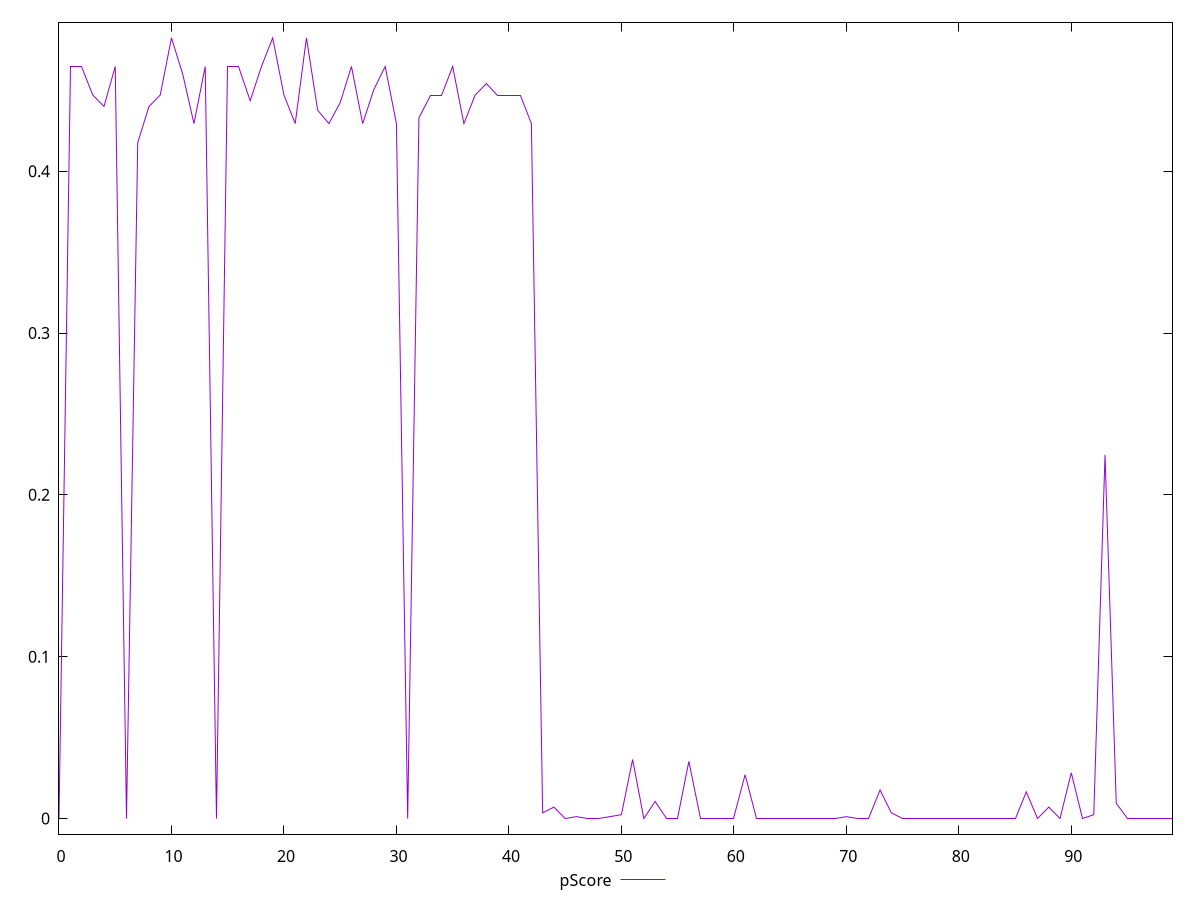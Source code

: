 reset

$pScore <<EOF
0 0
1 0.4647058823529412
2 0.4647058823529412
3 0.4470588235294118
4 0.44
5 0.4647058823529412
6 0
7 0.4176470588235294
8 0.44
9 0.4470588235294118
10 0.4823529411764706
11 0.46
12 0.4294117647058824
13 0.4647058823529412
14 0
15 0.4647058823529412
16 0.4647058823529412
17 0.4435294117647059
18 0.4647058823529412
19 0.4823529411764706
20 0.4470588235294118
21 0.4294117647058824
22 0.4823529411764706
23 0.4376470588235294
24 0.4294117647058824
25 0.4423529411764706
26 0.4647058823529412
27 0.4294117647058824
28 0.4505882352941176
29 0.4647058823529412
30 0.4294117647058824
31 0
32 0.4329411764705882
33 0.4470588235294118
34 0.4470588235294118
35 0.4647058823529412
36 0.4294117647058824
37 0.4470588235294118
38 0.4541176470588235
39 0.4470588235294118
40 0.4470588235294118
41 0.4470588235294118
42 0.4294117647058824
43 0.003529411764705892
44 0.0070588235294117285
45 0
46 0.0011764705882352788
47 0
48 0
49 0.0011764705882352788
50 0.0023529411764705577
51 0.03647058823529409
52 0
53 0.01058823529411762
54 0
55 0
56 0.03529411764705881
57 0
58 0
59 0
60 0
61 0.027058823529411746
62 0
63 0
64 0
65 0
66 0
67 0
68 0
69 0
70 0.0011764705882352788
71 0
72 0
73 0.017647058823529405
74 0.003529411764705892
75 0
76 0
77 0
78 0
79 0
80 0
81 0
82 0
83 0
84 0
85 0
86 0.016470588235294126
87 0
88 0.0070588235294117285
89 0
90 0.028235294117647025
91 0
92 0.0023529411764705577
93 0.22470588235294114
94 0.009411764705882342
95 0
96 0
97 0
98 0
99 0
EOF

set key outside below
set xrange [0:99]
set yrange [-0.009647058823529411:0.492]
set trange [-0.009647058823529411:0.492]
set terminal svg size 640, 500 enhanced background rgb 'white'
set output "report_00009_2021-02-08T22-37-41.559Z/unused-javascript/samples/pages/pScore/values.svg"

plot $pScore title "pScore" with line

reset
